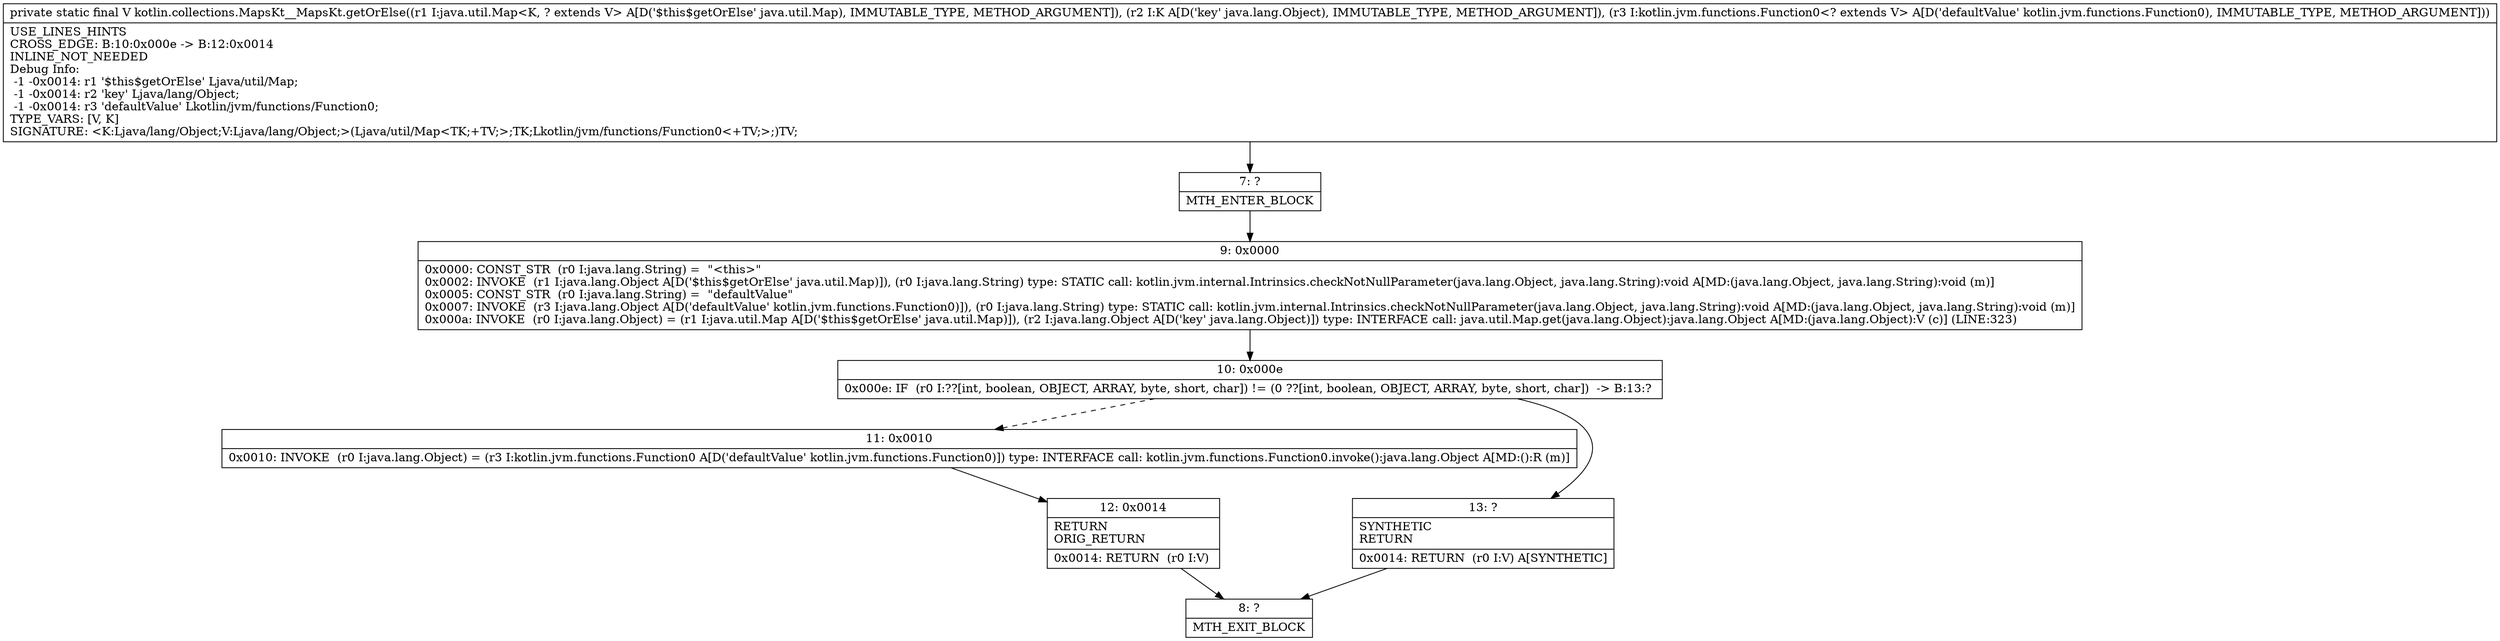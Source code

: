 digraph "CFG forkotlin.collections.MapsKt__MapsKt.getOrElse(Ljava\/util\/Map;Ljava\/lang\/Object;Lkotlin\/jvm\/functions\/Function0;)Ljava\/lang\/Object;" {
Node_7 [shape=record,label="{7\:\ ?|MTH_ENTER_BLOCK\l}"];
Node_9 [shape=record,label="{9\:\ 0x0000|0x0000: CONST_STR  (r0 I:java.lang.String) =  \"\<this\>\" \l0x0002: INVOKE  (r1 I:java.lang.Object A[D('$this$getOrElse' java.util.Map)]), (r0 I:java.lang.String) type: STATIC call: kotlin.jvm.internal.Intrinsics.checkNotNullParameter(java.lang.Object, java.lang.String):void A[MD:(java.lang.Object, java.lang.String):void (m)]\l0x0005: CONST_STR  (r0 I:java.lang.String) =  \"defaultValue\" \l0x0007: INVOKE  (r3 I:java.lang.Object A[D('defaultValue' kotlin.jvm.functions.Function0)]), (r0 I:java.lang.String) type: STATIC call: kotlin.jvm.internal.Intrinsics.checkNotNullParameter(java.lang.Object, java.lang.String):void A[MD:(java.lang.Object, java.lang.String):void (m)]\l0x000a: INVOKE  (r0 I:java.lang.Object) = (r1 I:java.util.Map A[D('$this$getOrElse' java.util.Map)]), (r2 I:java.lang.Object A[D('key' java.lang.Object)]) type: INTERFACE call: java.util.Map.get(java.lang.Object):java.lang.Object A[MD:(java.lang.Object):V (c)] (LINE:323)\l}"];
Node_10 [shape=record,label="{10\:\ 0x000e|0x000e: IF  (r0 I:??[int, boolean, OBJECT, ARRAY, byte, short, char]) != (0 ??[int, boolean, OBJECT, ARRAY, byte, short, char])  \-\> B:13:? \l}"];
Node_11 [shape=record,label="{11\:\ 0x0010|0x0010: INVOKE  (r0 I:java.lang.Object) = (r3 I:kotlin.jvm.functions.Function0 A[D('defaultValue' kotlin.jvm.functions.Function0)]) type: INTERFACE call: kotlin.jvm.functions.Function0.invoke():java.lang.Object A[MD:():R (m)]\l}"];
Node_12 [shape=record,label="{12\:\ 0x0014|RETURN\lORIG_RETURN\l|0x0014: RETURN  (r0 I:V) \l}"];
Node_8 [shape=record,label="{8\:\ ?|MTH_EXIT_BLOCK\l}"];
Node_13 [shape=record,label="{13\:\ ?|SYNTHETIC\lRETURN\l|0x0014: RETURN  (r0 I:V) A[SYNTHETIC]\l}"];
MethodNode[shape=record,label="{private static final V kotlin.collections.MapsKt__MapsKt.getOrElse((r1 I:java.util.Map\<K, ? extends V\> A[D('$this$getOrElse' java.util.Map), IMMUTABLE_TYPE, METHOD_ARGUMENT]), (r2 I:K A[D('key' java.lang.Object), IMMUTABLE_TYPE, METHOD_ARGUMENT]), (r3 I:kotlin.jvm.functions.Function0\<? extends V\> A[D('defaultValue' kotlin.jvm.functions.Function0), IMMUTABLE_TYPE, METHOD_ARGUMENT]))  | USE_LINES_HINTS\lCROSS_EDGE: B:10:0x000e \-\> B:12:0x0014\lINLINE_NOT_NEEDED\lDebug Info:\l  \-1 \-0x0014: r1 '$this$getOrElse' Ljava\/util\/Map;\l  \-1 \-0x0014: r2 'key' Ljava\/lang\/Object;\l  \-1 \-0x0014: r3 'defaultValue' Lkotlin\/jvm\/functions\/Function0;\lTYPE_VARS: [V, K]\lSIGNATURE: \<K:Ljava\/lang\/Object;V:Ljava\/lang\/Object;\>(Ljava\/util\/Map\<TK;+TV;\>;TK;Lkotlin\/jvm\/functions\/Function0\<+TV;\>;)TV;\l}"];
MethodNode -> Node_7;Node_7 -> Node_9;
Node_9 -> Node_10;
Node_10 -> Node_11[style=dashed];
Node_10 -> Node_13;
Node_11 -> Node_12;
Node_12 -> Node_8;
Node_13 -> Node_8;
}

